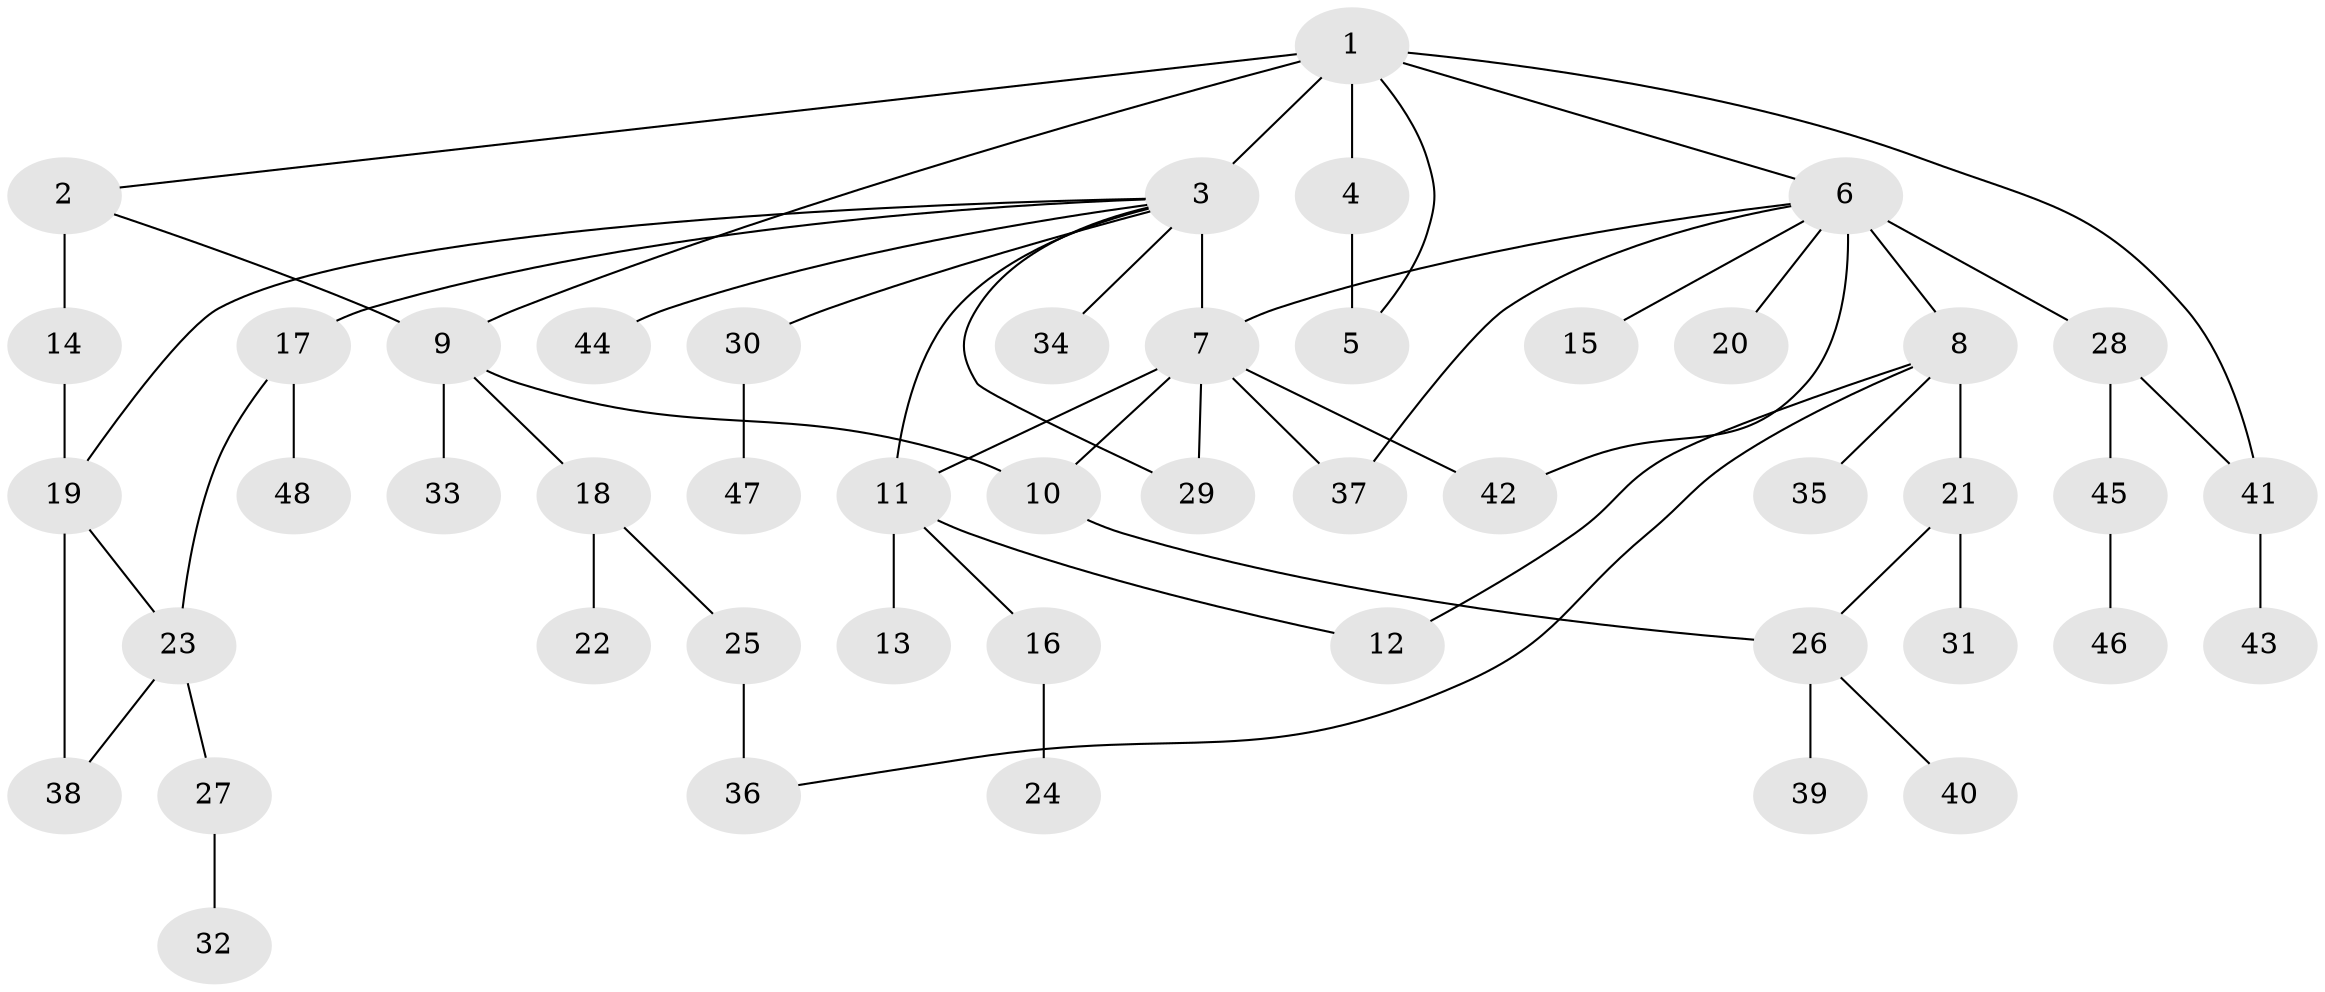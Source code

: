 // original degree distribution, {10: 0.00847457627118644, 7: 0.025423728813559324, 27: 0.00847457627118644, 2: 0.1271186440677966, 3: 0.1016949152542373, 13: 0.00847457627118644, 1: 0.635593220338983, 9: 0.00847457627118644, 6: 0.025423728813559324, 4: 0.025423728813559324, 5: 0.025423728813559324}
// Generated by graph-tools (version 1.1) at 2025/50/03/04/25 22:50:29]
// undirected, 48 vertices, 62 edges
graph export_dot {
  node [color=gray90,style=filled];
  1;
  2;
  3;
  4;
  5;
  6;
  7;
  8;
  9;
  10;
  11;
  12;
  13;
  14;
  15;
  16;
  17;
  18;
  19;
  20;
  21;
  22;
  23;
  24;
  25;
  26;
  27;
  28;
  29;
  30;
  31;
  32;
  33;
  34;
  35;
  36;
  37;
  38;
  39;
  40;
  41;
  42;
  43;
  44;
  45;
  46;
  47;
  48;
  1 -- 2 [weight=1.0];
  1 -- 3 [weight=1.0];
  1 -- 4 [weight=3.0];
  1 -- 5 [weight=1.0];
  1 -- 6 [weight=1.0];
  1 -- 9 [weight=1.0];
  1 -- 41 [weight=1.0];
  2 -- 9 [weight=1.0];
  2 -- 14 [weight=4.0];
  3 -- 7 [weight=18.0];
  3 -- 11 [weight=1.0];
  3 -- 17 [weight=1.0];
  3 -- 19 [weight=1.0];
  3 -- 29 [weight=1.0];
  3 -- 30 [weight=1.0];
  3 -- 34 [weight=1.0];
  3 -- 44 [weight=1.0];
  4 -- 5 [weight=1.0];
  6 -- 7 [weight=1.0];
  6 -- 8 [weight=1.0];
  6 -- 15 [weight=1.0];
  6 -- 20 [weight=1.0];
  6 -- 28 [weight=4.0];
  6 -- 37 [weight=1.0];
  6 -- 42 [weight=1.0];
  7 -- 10 [weight=1.0];
  7 -- 11 [weight=1.0];
  7 -- 29 [weight=1.0];
  7 -- 37 [weight=1.0];
  7 -- 42 [weight=1.0];
  8 -- 12 [weight=1.0];
  8 -- 21 [weight=1.0];
  8 -- 35 [weight=2.0];
  8 -- 36 [weight=1.0];
  9 -- 10 [weight=4.0];
  9 -- 18 [weight=1.0];
  9 -- 33 [weight=1.0];
  10 -- 26 [weight=1.0];
  11 -- 12 [weight=1.0];
  11 -- 13 [weight=1.0];
  11 -- 16 [weight=1.0];
  14 -- 19 [weight=1.0];
  16 -- 24 [weight=1.0];
  17 -- 23 [weight=1.0];
  17 -- 48 [weight=1.0];
  18 -- 22 [weight=2.0];
  18 -- 25 [weight=1.0];
  19 -- 23 [weight=1.0];
  19 -- 38 [weight=1.0];
  21 -- 26 [weight=1.0];
  21 -- 31 [weight=4.0];
  23 -- 27 [weight=1.0];
  23 -- 38 [weight=1.0];
  25 -- 36 [weight=4.0];
  26 -- 39 [weight=2.0];
  26 -- 40 [weight=1.0];
  27 -- 32 [weight=1.0];
  28 -- 41 [weight=1.0];
  28 -- 45 [weight=1.0];
  30 -- 47 [weight=1.0];
  41 -- 43 [weight=1.0];
  45 -- 46 [weight=1.0];
}
